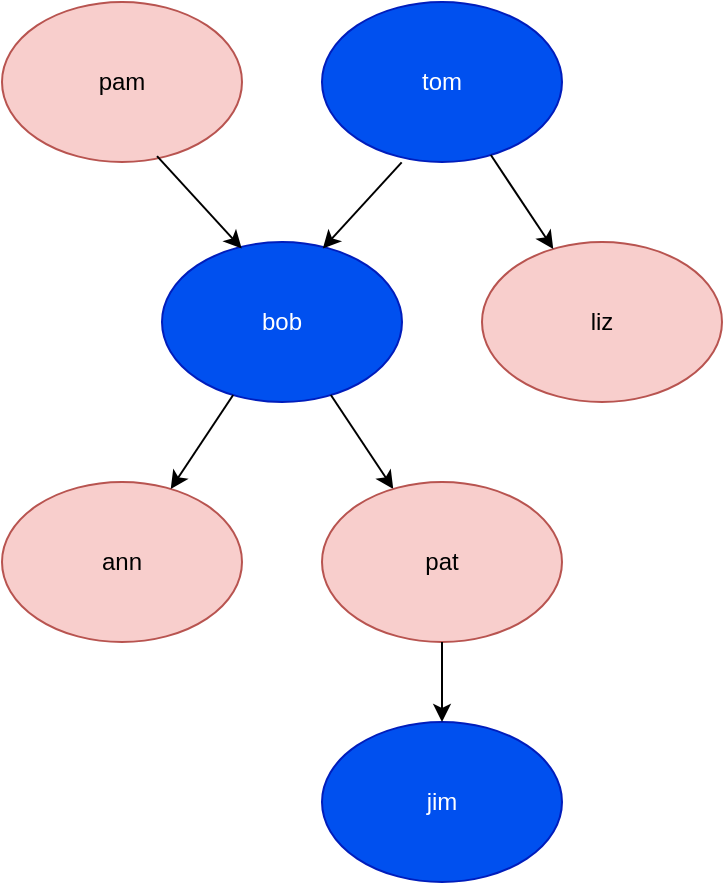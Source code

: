 <mxfile version="22.0.4" type="device">
  <diagram name="Strona-1" id="uOBEuh81KuqkiKeIpALq">
    <mxGraphModel dx="819" dy="447" grid="1" gridSize="10" guides="1" tooltips="1" connect="1" arrows="1" fold="1" page="1" pageScale="1" pageWidth="827" pageHeight="1169" math="0" shadow="0">
      <root>
        <mxCell id="0" />
        <mxCell id="1" parent="0" />
        <mxCell id="3b5bHOR4kWLDT7fnWK5z-1" value="pam" style="ellipse;whiteSpace=wrap;html=1;fillColor=#f8cecc;strokeColor=#b85450;" vertex="1" parent="1">
          <mxGeometry x="80" y="80" width="120" height="80" as="geometry" />
        </mxCell>
        <mxCell id="3b5bHOR4kWLDT7fnWK5z-2" value="bob" style="ellipse;whiteSpace=wrap;html=1;fillColor=#0050ef;fontColor=#ffffff;strokeColor=#001DBC;" vertex="1" parent="1">
          <mxGeometry x="160" y="200" width="120" height="80" as="geometry" />
        </mxCell>
        <mxCell id="3b5bHOR4kWLDT7fnWK5z-3" value="tom" style="ellipse;whiteSpace=wrap;html=1;fillColor=#0050ef;fontColor=#ffffff;strokeColor=#001DBC;" vertex="1" parent="1">
          <mxGeometry x="240" y="80" width="120" height="80" as="geometry" />
        </mxCell>
        <mxCell id="3b5bHOR4kWLDT7fnWK5z-4" value="liz" style="ellipse;whiteSpace=wrap;html=1;fillColor=#f8cecc;strokeColor=#b85450;" vertex="1" parent="1">
          <mxGeometry x="320" y="200" width="120" height="80" as="geometry" />
        </mxCell>
        <mxCell id="3b5bHOR4kWLDT7fnWK5z-5" value="" style="endArrow=classic;html=1;rounded=0;entryX=0.332;entryY=0.041;entryDx=0;entryDy=0;entryPerimeter=0;exitX=0.646;exitY=0.963;exitDx=0;exitDy=0;exitPerimeter=0;" edge="1" parent="1" source="3b5bHOR4kWLDT7fnWK5z-1" target="3b5bHOR4kWLDT7fnWK5z-2">
          <mxGeometry width="50" height="50" relative="1" as="geometry">
            <mxPoint x="160" y="160" as="sourcePoint" />
            <mxPoint x="200" y="200" as="targetPoint" />
          </mxGeometry>
        </mxCell>
        <mxCell id="3b5bHOR4kWLDT7fnWK5z-6" value="" style="endArrow=classic;html=1;rounded=0;exitX=0.332;exitY=1.002;exitDx=0;exitDy=0;exitPerimeter=0;entryX=0.67;entryY=0.041;entryDx=0;entryDy=0;entryPerimeter=0;" edge="1" parent="1" source="3b5bHOR4kWLDT7fnWK5z-3" target="3b5bHOR4kWLDT7fnWK5z-2">
          <mxGeometry width="50" height="50" relative="1" as="geometry">
            <mxPoint x="280" y="170" as="sourcePoint" />
            <mxPoint x="240" y="200" as="targetPoint" />
          </mxGeometry>
        </mxCell>
        <mxCell id="3b5bHOR4kWLDT7fnWK5z-8" value="" style="endArrow=classic;html=1;rounded=0;" edge="1" parent="1" source="3b5bHOR4kWLDT7fnWK5z-3" target="3b5bHOR4kWLDT7fnWK5z-4">
          <mxGeometry width="50" height="50" relative="1" as="geometry">
            <mxPoint x="320" y="160" as="sourcePoint" />
            <mxPoint x="360" y="200" as="targetPoint" />
          </mxGeometry>
        </mxCell>
        <mxCell id="3b5bHOR4kWLDT7fnWK5z-9" value="" style="endArrow=classic;html=1;rounded=0;" edge="1" parent="1" source="3b5bHOR4kWLDT7fnWK5z-2" target="3b5bHOR4kWLDT7fnWK5z-11">
          <mxGeometry width="50" height="50" relative="1" as="geometry">
            <mxPoint x="240" y="280" as="sourcePoint" />
            <mxPoint x="280" y="320" as="targetPoint" />
          </mxGeometry>
        </mxCell>
        <mxCell id="3b5bHOR4kWLDT7fnWK5z-10" value="ann" style="ellipse;whiteSpace=wrap;html=1;fillColor=#f8cecc;strokeColor=#b85450;" vertex="1" parent="1">
          <mxGeometry x="80" y="320" width="120" height="80" as="geometry" />
        </mxCell>
        <mxCell id="3b5bHOR4kWLDT7fnWK5z-11" value="pat" style="ellipse;whiteSpace=wrap;html=1;fillColor=#f8cecc;strokeColor=#b85450;" vertex="1" parent="1">
          <mxGeometry x="240" y="320" width="120" height="80" as="geometry" />
        </mxCell>
        <mxCell id="3b5bHOR4kWLDT7fnWK5z-12" value="jim" style="ellipse;whiteSpace=wrap;html=1;fillColor=#0050ef;strokeColor=#001DBC;fontColor=#ffffff;" vertex="1" parent="1">
          <mxGeometry x="240" y="440" width="120" height="80" as="geometry" />
        </mxCell>
        <mxCell id="3b5bHOR4kWLDT7fnWK5z-14" value="" style="endArrow=classic;html=1;rounded=0;" edge="1" parent="1" source="3b5bHOR4kWLDT7fnWK5z-2" target="3b5bHOR4kWLDT7fnWK5z-10">
          <mxGeometry width="50" height="50" relative="1" as="geometry">
            <mxPoint x="200" y="280" as="sourcePoint" />
            <mxPoint x="240" y="320" as="targetPoint" />
          </mxGeometry>
        </mxCell>
        <mxCell id="3b5bHOR4kWLDT7fnWK5z-15" value="" style="endArrow=classic;html=1;rounded=0;entryX=0.5;entryY=0;entryDx=0;entryDy=0;" edge="1" parent="1" source="3b5bHOR4kWLDT7fnWK5z-11" target="3b5bHOR4kWLDT7fnWK5z-12">
          <mxGeometry width="50" height="50" relative="1" as="geometry">
            <mxPoint x="300" y="400" as="sourcePoint" />
            <mxPoint x="340" y="440" as="targetPoint" />
          </mxGeometry>
        </mxCell>
      </root>
    </mxGraphModel>
  </diagram>
</mxfile>
